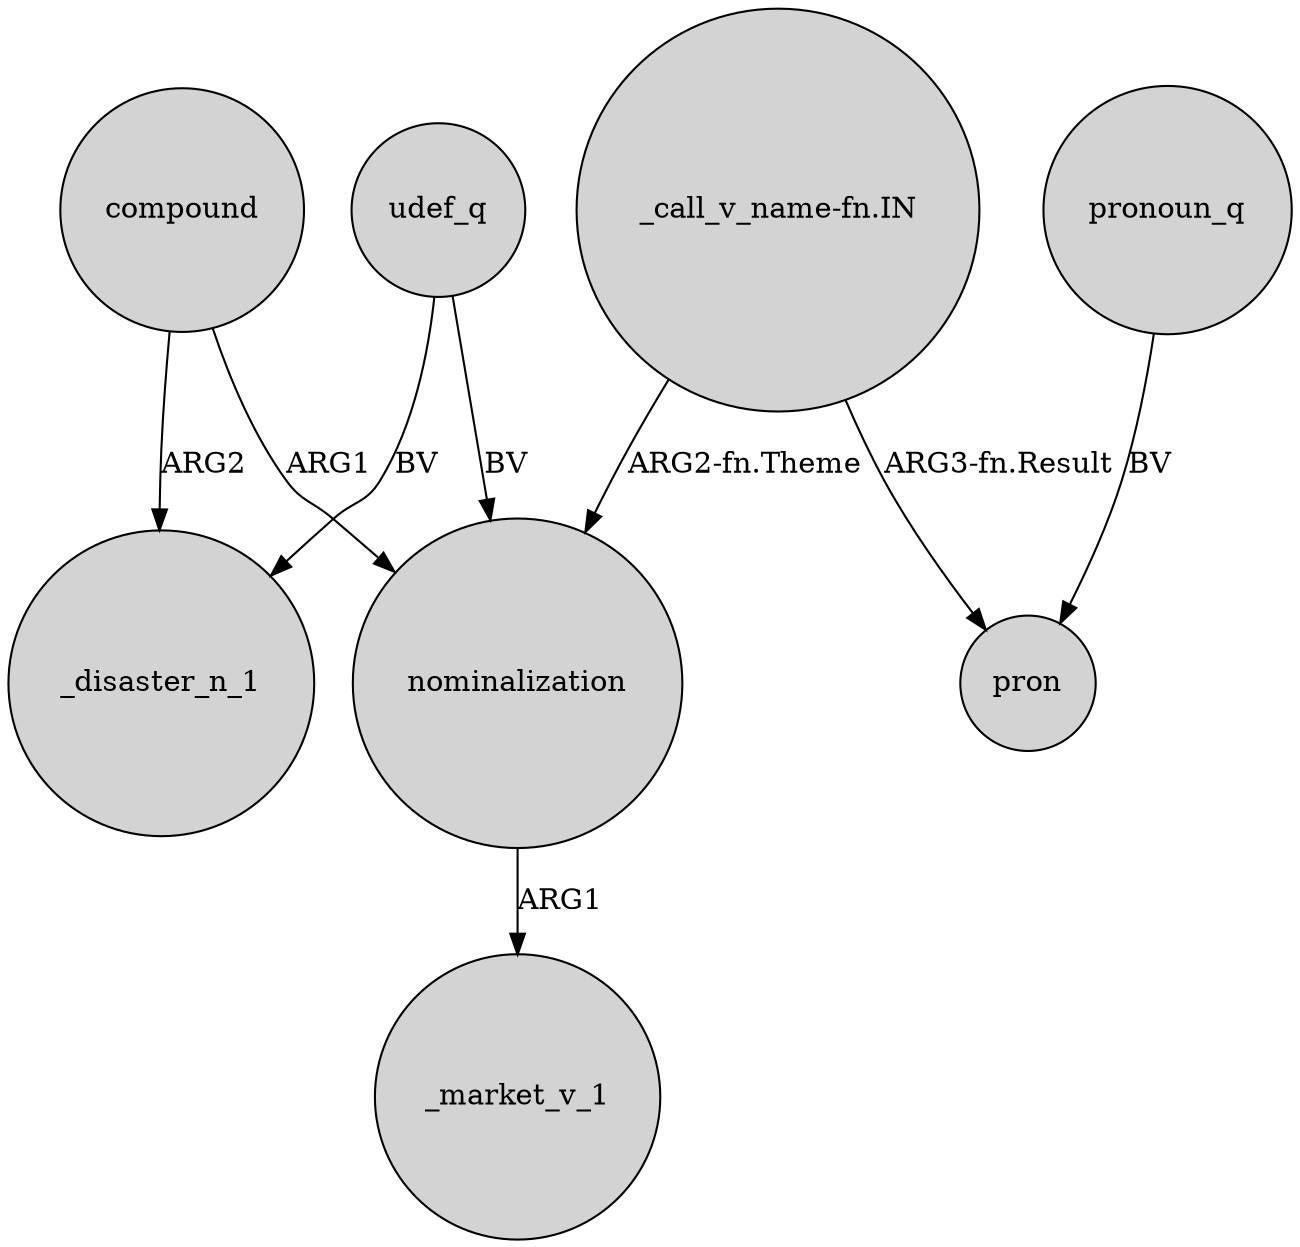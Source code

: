 digraph {
	node [shape=circle style=filled]
	udef_q -> _disaster_n_1 [label=BV]
	compound -> nominalization [label=ARG1]
	"_call_v_name-fn.IN" -> nominalization [label="ARG2-fn.Theme"]
	compound -> _disaster_n_1 [label=ARG2]
	nominalization -> _market_v_1 [label=ARG1]
	udef_q -> nominalization [label=BV]
	"_call_v_name-fn.IN" -> pron [label="ARG3-fn.Result"]
	pronoun_q -> pron [label=BV]
}
